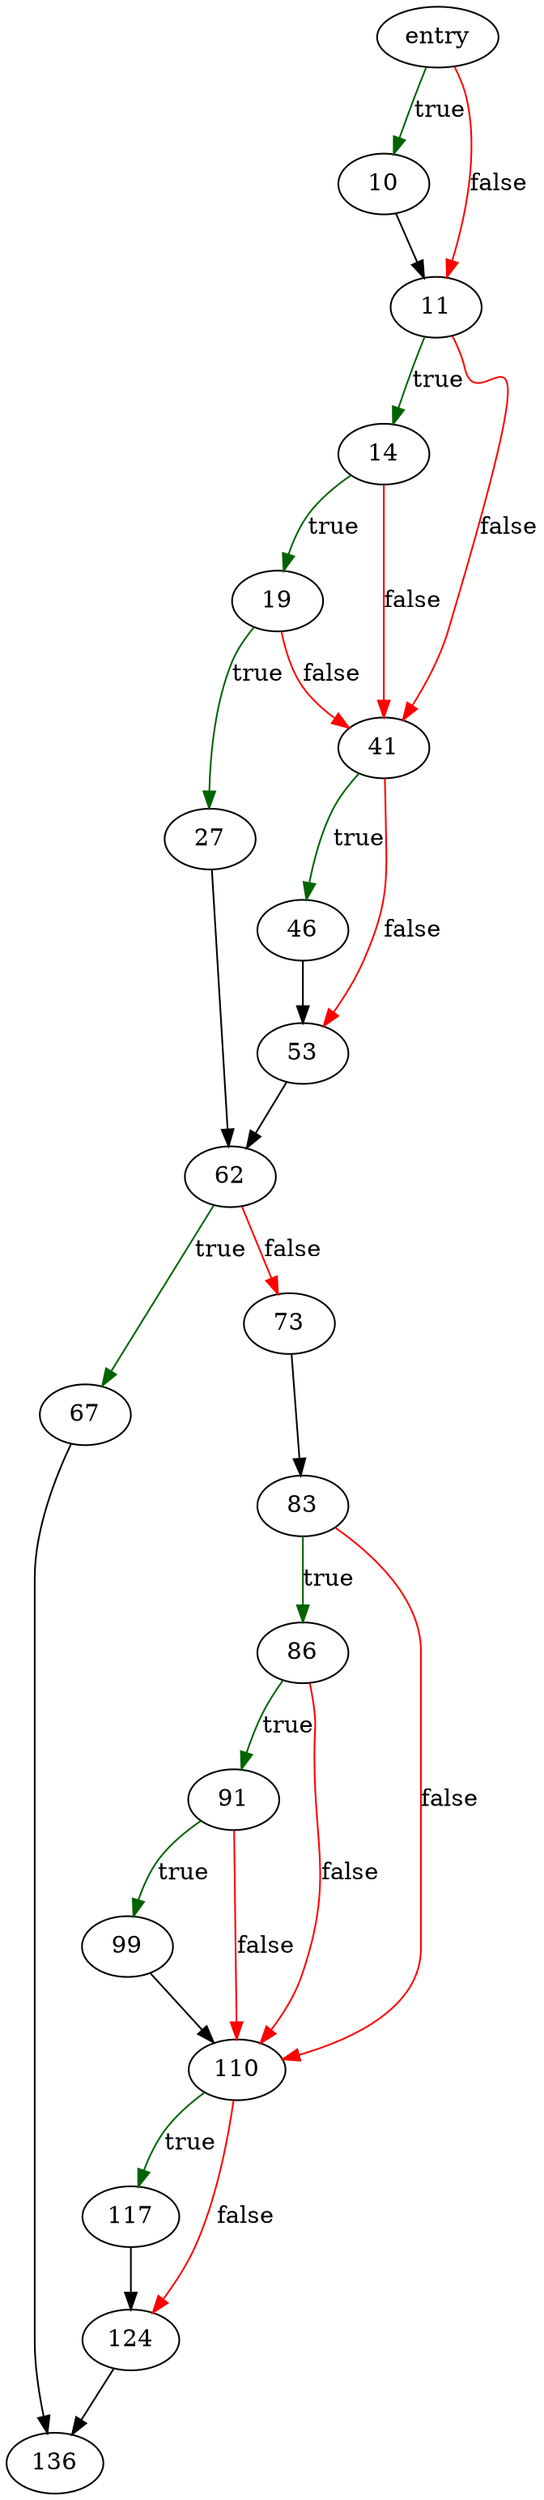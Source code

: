 digraph "sqlite3VdbeMemGrow" {
	// Node definitions.
	3 [label=entry];
	10;
	11;
	14;
	19;
	27;
	41;
	46;
	53;
	62;
	67;
	73;
	83;
	86;
	91;
	99;
	110;
	117;
	124;
	136;

	// Edge definitions.
	3 -> 10 [
		color=darkgreen
		label=true
	];
	3 -> 11 [
		color=red
		label=false
	];
	10 -> 11;
	11 -> 14 [
		color=darkgreen
		label=true
	];
	11 -> 41 [
		color=red
		label=false
	];
	14 -> 19 [
		color=darkgreen
		label=true
	];
	14 -> 41 [
		color=red
		label=false
	];
	19 -> 27 [
		color=darkgreen
		label=true
	];
	19 -> 41 [
		color=red
		label=false
	];
	27 -> 62;
	41 -> 46 [
		color=darkgreen
		label=true
	];
	41 -> 53 [
		color=red
		label=false
	];
	46 -> 53;
	53 -> 62;
	62 -> 67 [
		color=darkgreen
		label=true
	];
	62 -> 73 [
		color=red
		label=false
	];
	67 -> 136;
	73 -> 83;
	83 -> 86 [
		color=darkgreen
		label=true
	];
	83 -> 110 [
		color=red
		label=false
	];
	86 -> 91 [
		color=darkgreen
		label=true
	];
	86 -> 110 [
		color=red
		label=false
	];
	91 -> 99 [
		color=darkgreen
		label=true
	];
	91 -> 110 [
		color=red
		label=false
	];
	99 -> 110;
	110 -> 117 [
		color=darkgreen
		label=true
	];
	110 -> 124 [
		color=red
		label=false
	];
	117 -> 124;
	124 -> 136;
}